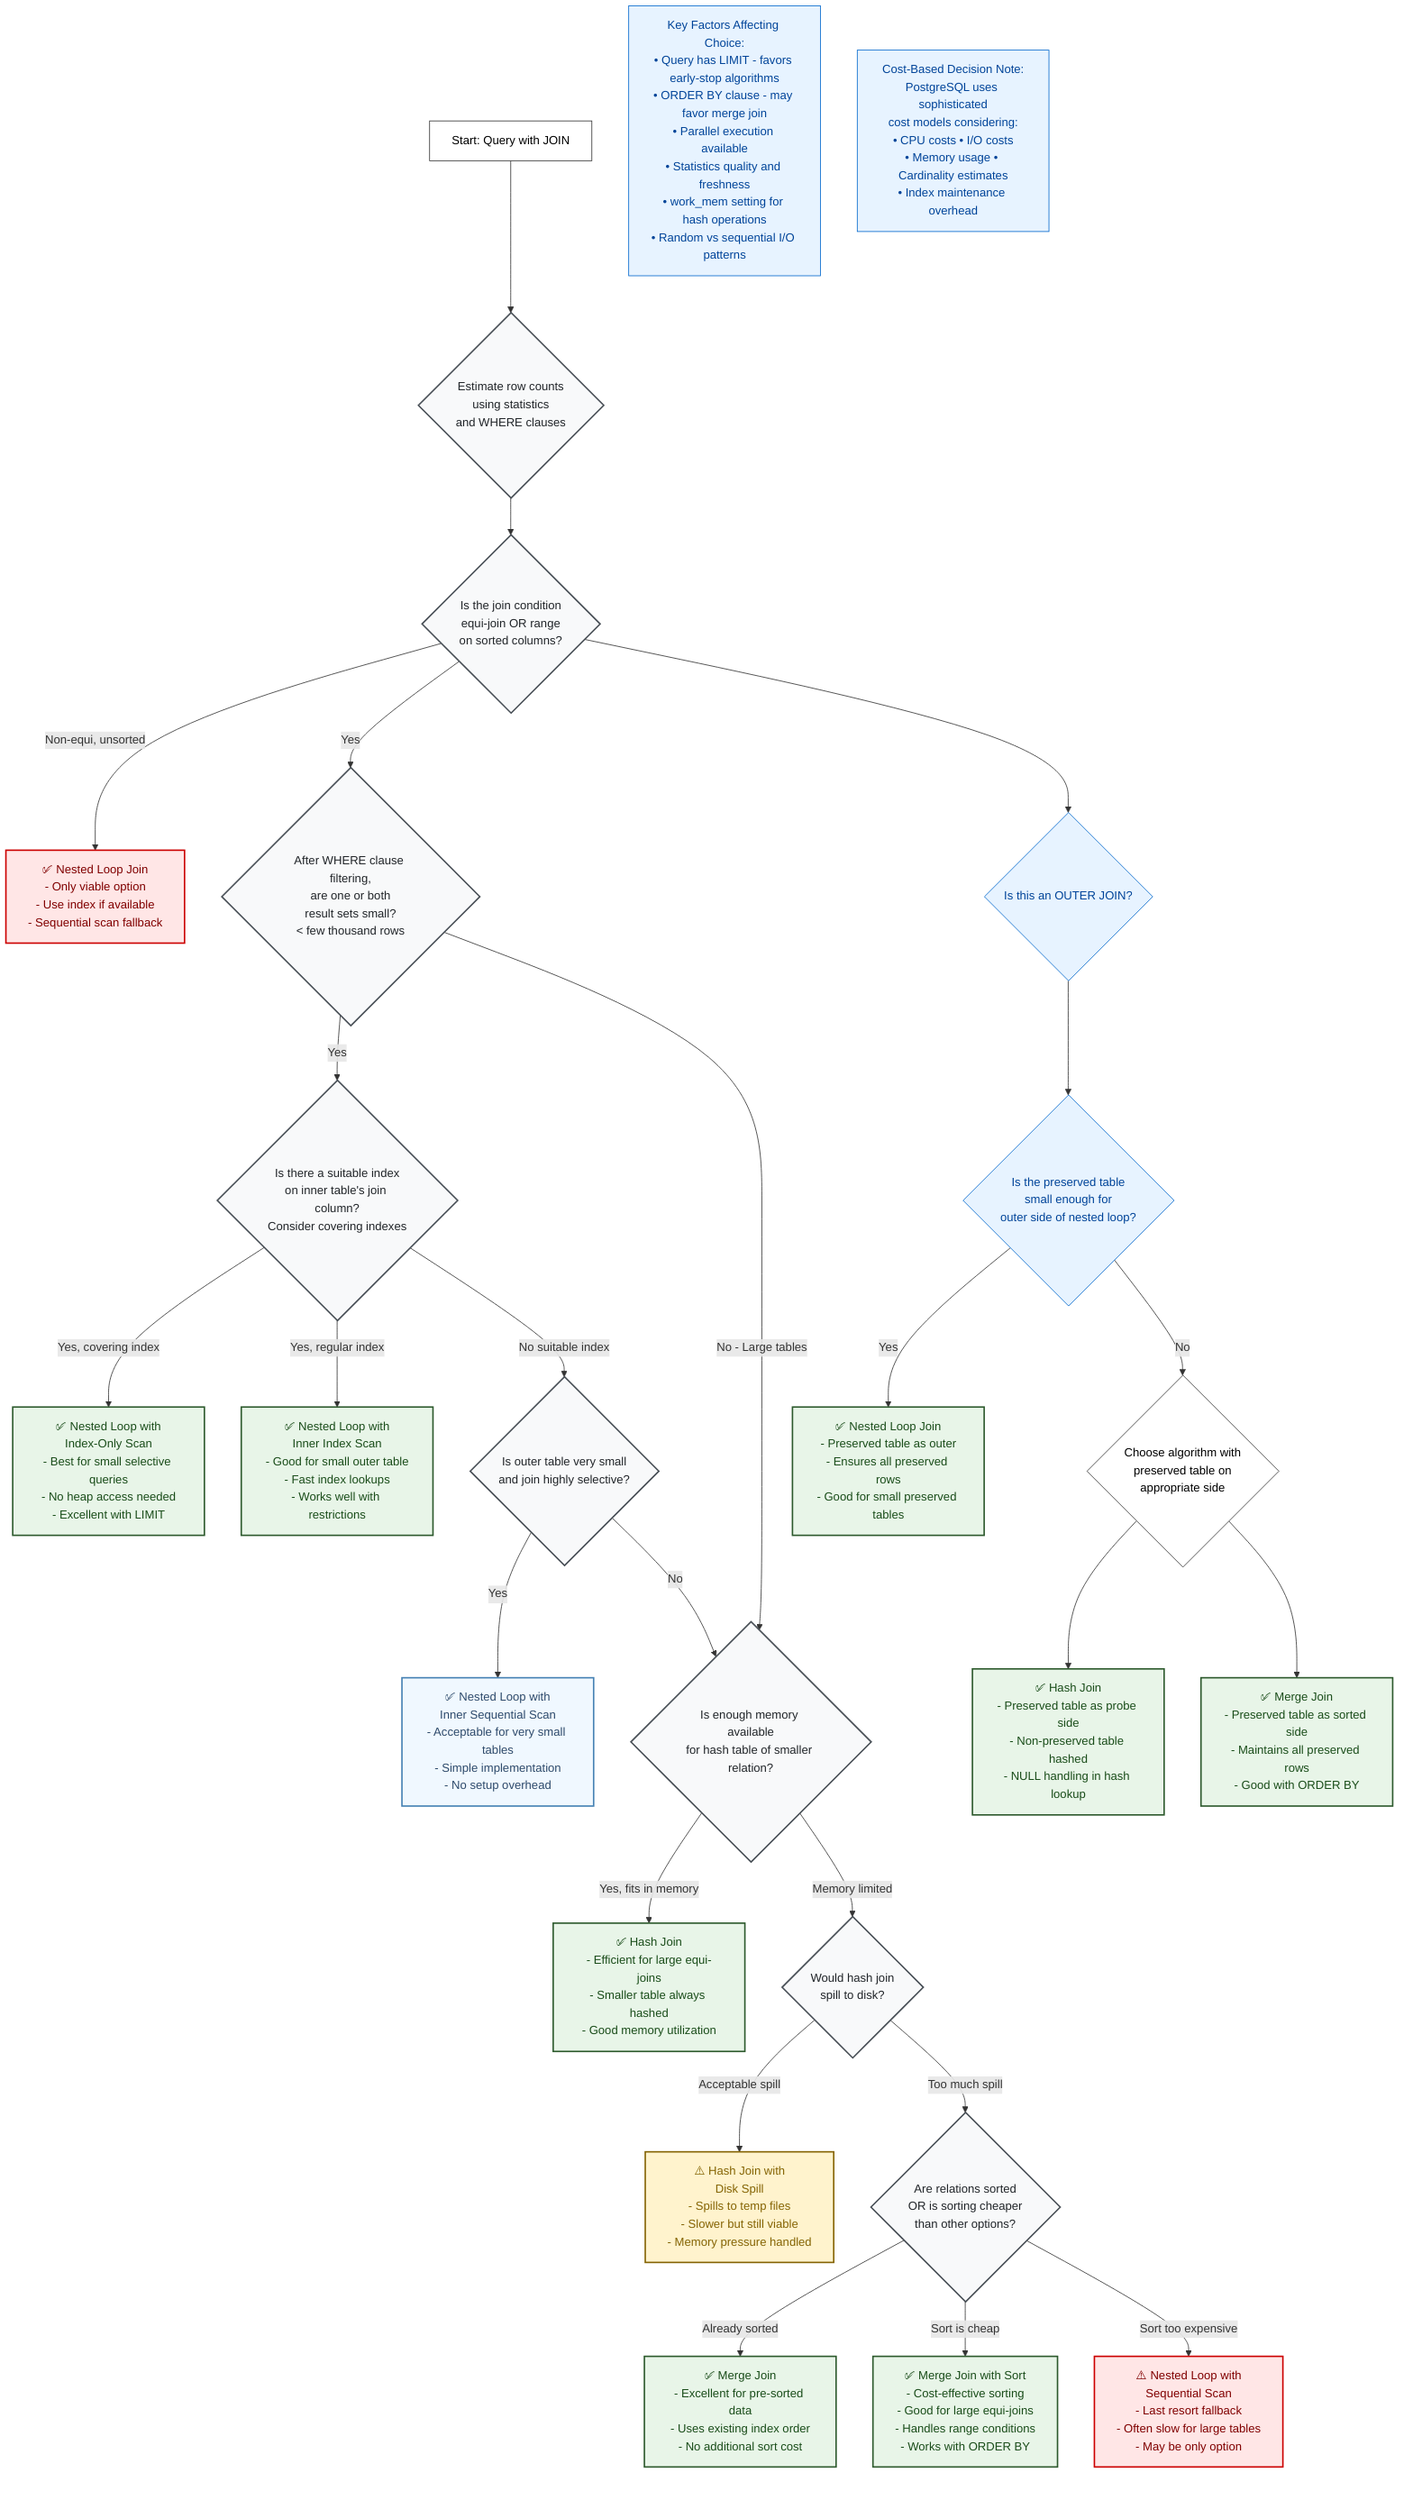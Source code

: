 flowchart TD
    A[Start: Query with JOIN] --> B{Estimate row counts<br/>using statistics<br/>and WHERE clauses}
    
    B --> C{Is the join condition<br/>equi-join OR range<br/>on sorted columns?}
    
    C -->|Non-equi, unsorted| D[✅ Nested Loop Join<br/>- Only viable option<br/>- Use index if available<br/>- Sequential scan fallback]
    
    C -->|Yes| E{After WHERE clause filtering,<br/>are one or both<br/>result sets small?<br/>< few thousand rows}
    
    E -->|Yes| F{Is there a suitable index<br/>on inner table's join column?<br/>Consider covering indexes}
    
    F -->|Yes, covering index| G[✅ Nested Loop with<br/>Index-Only Scan<br/>- Best for small selective queries<br/>- No heap access needed<br/>- Excellent with LIMIT]
    
    F -->|Yes, regular index| H[✅ Nested Loop with<br/>Inner Index Scan<br/>- Good for small outer table<br/>- Fast index lookups<br/>- Works well with restrictions]
    
    F -->|No suitable index| I{Is outer table very small<br/>and join highly selective?}
    
    I -->|Yes| J[✅ Nested Loop with<br/>Inner Sequential Scan<br/>- Acceptable for very small tables<br/>- Simple implementation<br/>- No setup overhead]
    
    I -->|No| K{Is enough memory available<br/>for hash table of smaller relation?}
    
    E -->|No - Large tables| K{Is enough memory available<br/>for hash table of smaller relation?}
    
    K -->|Yes, fits in memory| L[✅ Hash Join<br/>- Efficient for large equi-joins<br/>- Smaller table always hashed<br/>- Good memory utilization]
    
    K -->|Memory limited| M{Would hash join<br/>spill to disk?}
    
    M -->|Acceptable spill| N[⚠️ Hash Join with<br/>Disk Spill<br/>- Spills to temp files<br/>- Slower but still viable<br/>- Memory pressure handled]
    
    M -->|Too much spill| O{Are relations sorted<br/>OR is sorting cheaper<br/>than other options?}
    
    O -->|Already sorted| P[✅ Merge Join<br/>- Excellent for pre-sorted data<br/>- Uses existing index order<br/>- No additional sort cost]
    
    O -->|Sort is cheap| Q[✅ Merge Join with Sort<br/>- Cost-effective sorting<br/>- Good for large equi-joins<br/>- Handles range conditions<br/>- Works with ORDER BY]
    
    O -->|Sort too expensive| R[⚠️ Nested Loop with<br/>Sequential Scan<br/>- Last resort fallback<br/>- Often slow for large tables<br/>- May be only option]
    
    %% Outer Join Branch
    S{Is this an OUTER JOIN?} --> T{Is the preserved table<br/>small enough for<br/>outer side of nested loop?}
    
    T -->|Yes| U1[✅ Nested Loop Join<br/>- Preserved table as outer<br/>- Ensures all preserved rows<br/>- Good for small preserved tables]
    
    T -->|No| U2{Choose algorithm with<br/>preserved table on<br/>appropriate side}
    
    U2 --> U3[✅ Hash Join<br/>- Preserved table as probe side<br/>- Non-preserved table hashed<br/>- NULL handling in hash lookup]
    
    U2 --> U4[✅ Merge Join<br/>- Preserved table as sorted side<br/>- Maintains all preserved rows<br/>- Good with ORDER BY]
    
    %% Additional factors
    U[Key Factors Affecting Choice:<br/>• Query has LIMIT - favors early-stop algorithms<br/>• ORDER BY clause - may favor merge join<br/>• Parallel execution available<br/>• Statistics quality and freshness<br/>• work_mem setting for hash operations<br/>• Random vs sequential I/O patterns]
    
    V[Cost-Based Decision Note:<br/>PostgreSQL uses sophisticated<br/>cost models considering:<br/>• CPU costs • I/O costs<br/>• Memory usage • Cardinality estimates<br/>• Index maintenance overhead]
    
    %% Connect outer join consideration  
    C --> S
    
    %% Styling for white background
    classDef optimal fill:#e8f5e8,stroke:#2d5a2d,stroke-width:2px,color:#1a4d1a
    classDef good fill:#f0f8ff,stroke:#4682b4,stroke-width:2px,color:#2e4a6b
    classDef warning fill:#fff3cd,stroke:#856404,stroke-width:2px,color:#856404
    classDef fallback fill:#ffe6e6,stroke:#cc0000,stroke-width:2px,color:#800000
    classDef decision fill:#f8f9fa,stroke:#495057,stroke-width:2px,color:#212529
    classDef info fill:#e7f3ff,stroke:#0066cc,stroke-width:1px,color:#004499
    classDef default fill:#ffffff,stroke:#333333,color:#000000
    
    class G,H,L,P,Q,U1,U3,U4 optimal
    class J good
    class N warning
    class D,R fallback
    class B,C,E,F,I,K,M,O decision
    class S,T,U,V info